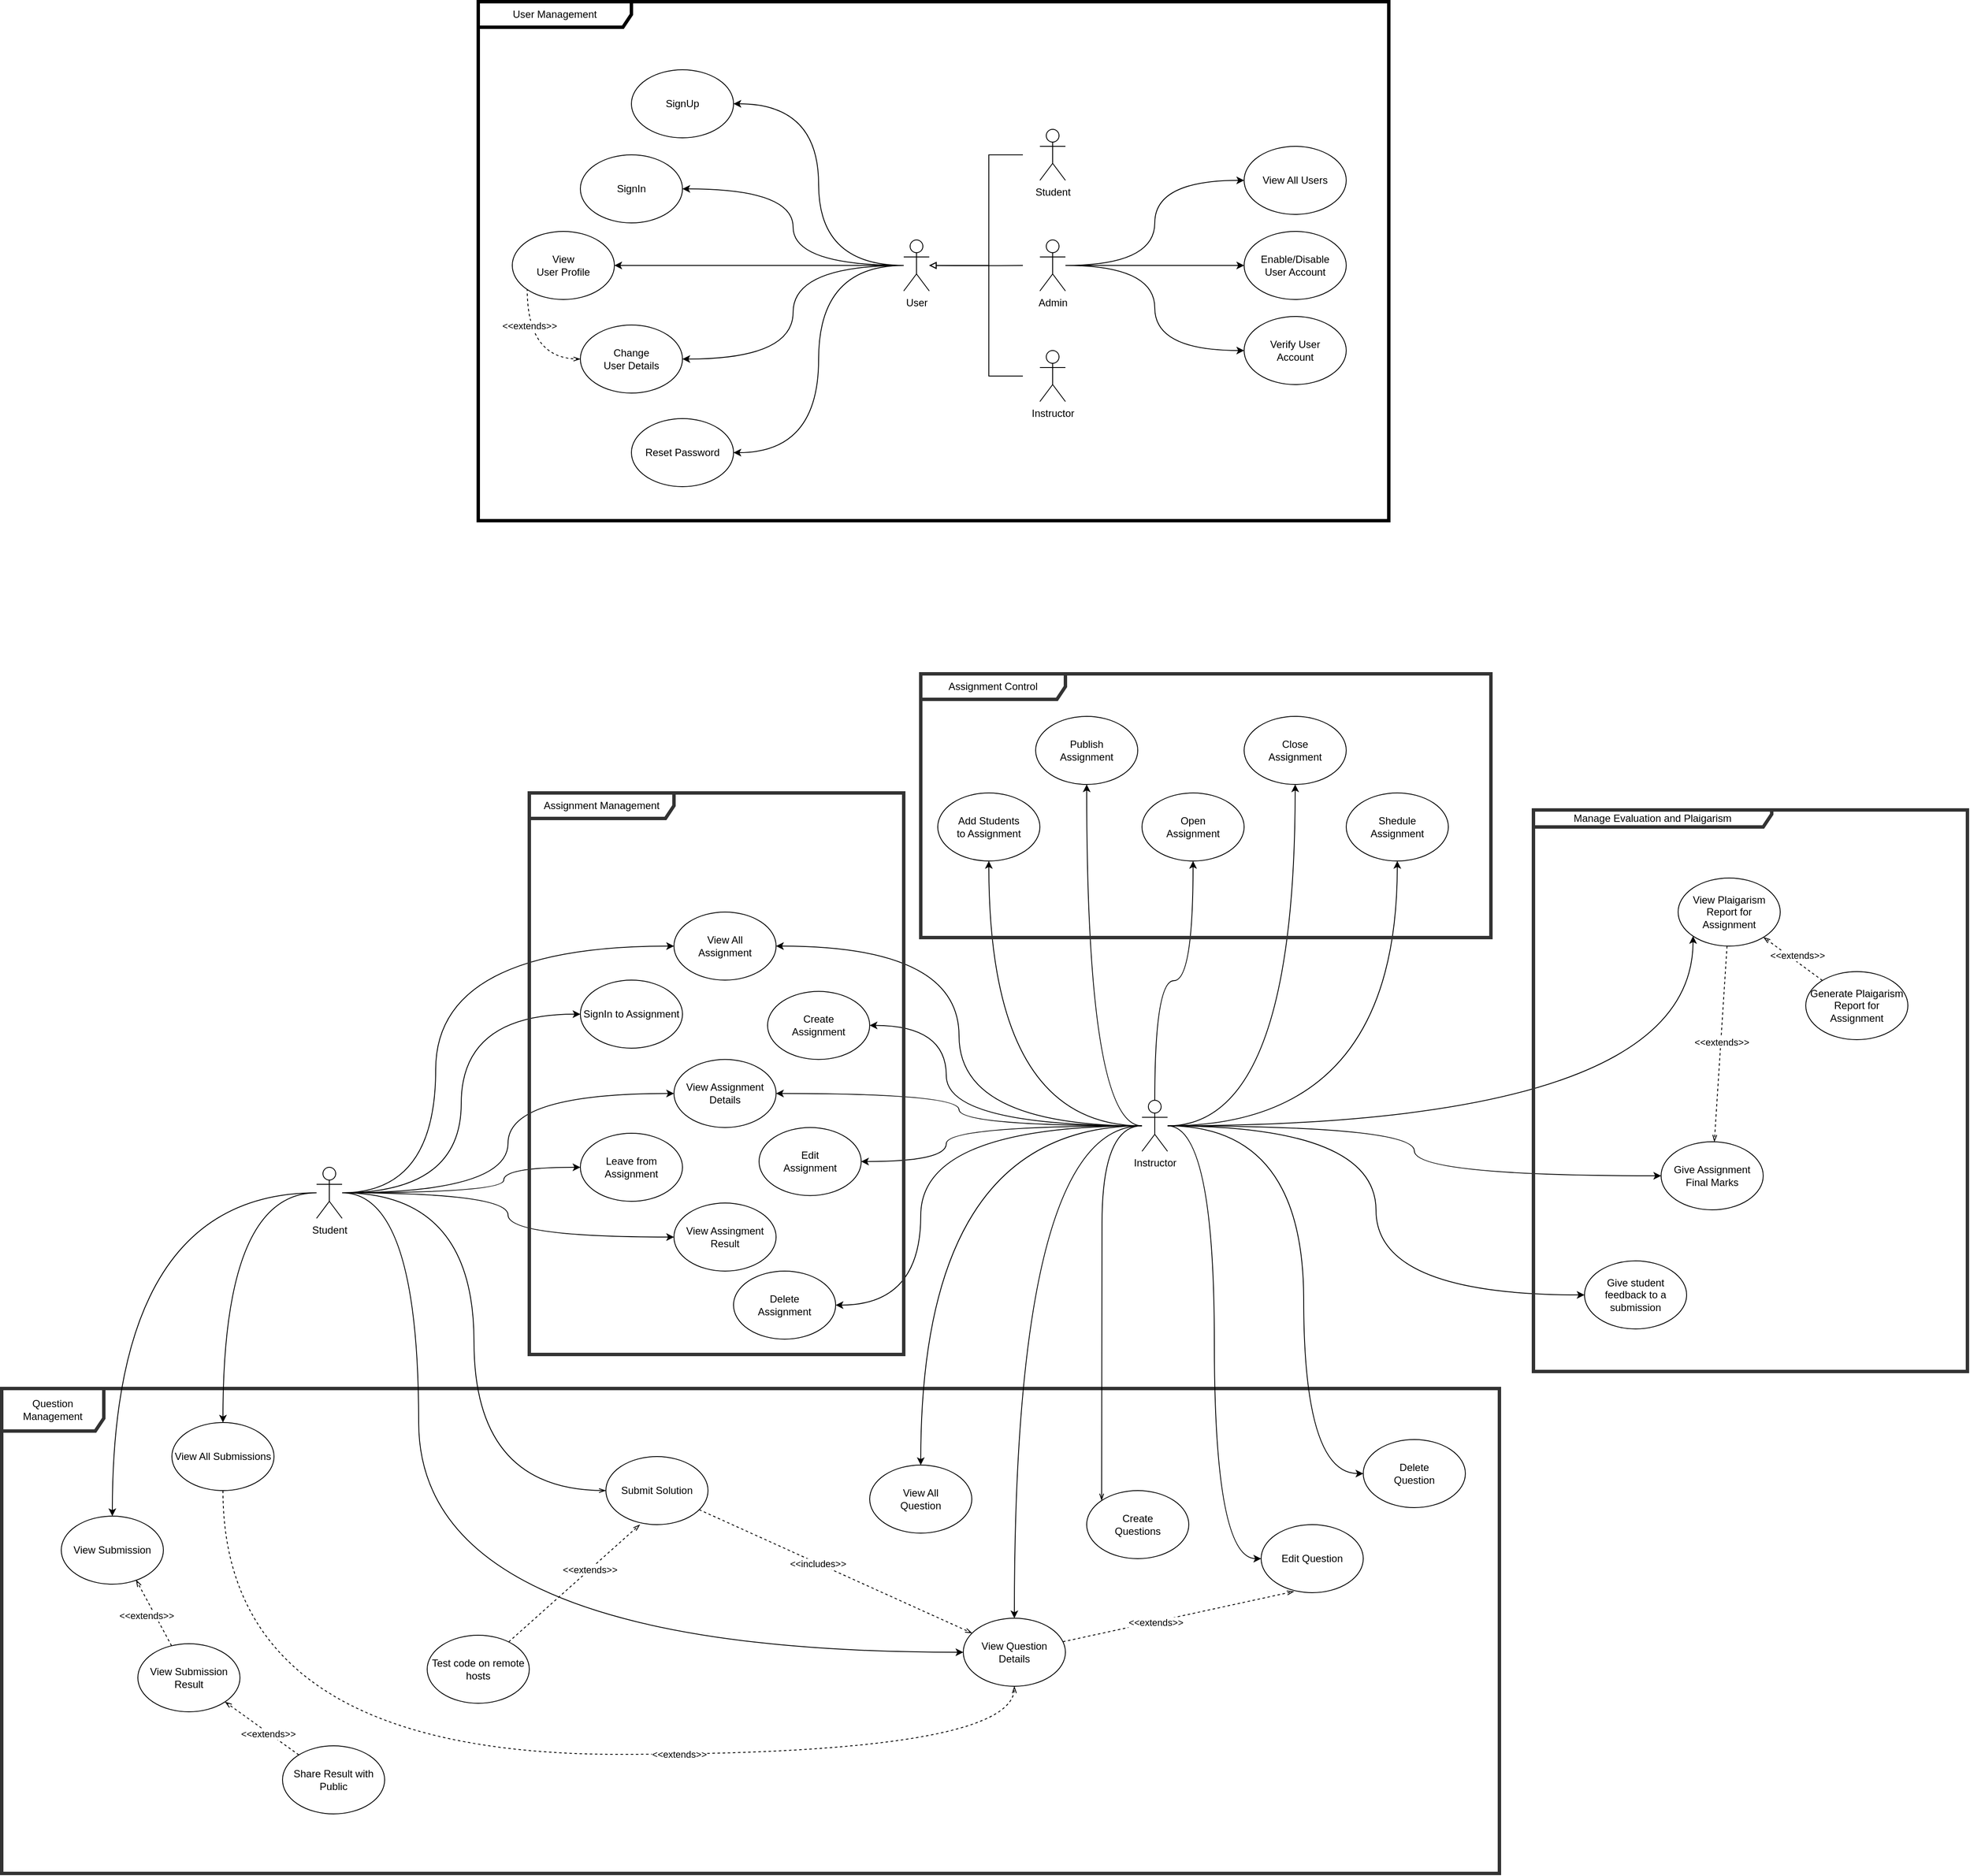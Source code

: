 <mxfile version="14.6.13" type="device"><diagram id="3cUGU1u6pG_o_R58JLAc" name="v1"><mxGraphModel dx="4322" dy="4356" grid="1" gridSize="10" guides="1" tooltips="1" connect="1" arrows="1" fold="1" page="1" pageScale="1" pageWidth="850" pageHeight="1100" math="0" shadow="0"><root><mxCell id="0"/><mxCell id="1" parent="0"/><mxCell id="JEPnBaXlhwpyNHd7x5I1-167" value="" style="group" parent="1" vertex="1" connectable="0"><mxGeometry x="-130" y="-2110" width="1070" height="610" as="geometry"/></mxCell><mxCell id="2" value="SignUp" style="ellipse;whiteSpace=wrap;html=1;" parent="JEPnBaXlhwpyNHd7x5I1-167" vertex="1"><mxGeometry x="180" y="80" width="120" height="80" as="geometry"/></mxCell><mxCell id="30" style="edgeStyle=orthogonalEdgeStyle;curved=1;rounded=0;orthogonalLoop=1;jettySize=auto;html=1;entryX=1;entryY=0.5;entryDx=0;entryDy=0;" parent="JEPnBaXlhwpyNHd7x5I1-167" source="5" target="2" edge="1"><mxGeometry y="50" as="geometry"/></mxCell><mxCell id="5" value="User" style="shape=umlActor;verticalLabelPosition=bottom;verticalAlign=top;html=1;outlineConnect=0;" parent="JEPnBaXlhwpyNHd7x5I1-167" vertex="1"><mxGeometry x="500" y="280" width="30" height="60" as="geometry"/></mxCell><mxCell id="8" value="SignIn" style="ellipse;whiteSpace=wrap;html=1;" parent="JEPnBaXlhwpyNHd7x5I1-167" vertex="1"><mxGeometry x="120" y="180" width="120" height="80" as="geometry"/></mxCell><mxCell id="31" style="edgeStyle=orthogonalEdgeStyle;curved=1;rounded=0;orthogonalLoop=1;jettySize=auto;html=1;entryX=1;entryY=0.5;entryDx=0;entryDy=0;" parent="JEPnBaXlhwpyNHd7x5I1-167" source="5" target="8" edge="1"><mxGeometry y="50" as="geometry"/></mxCell><mxCell id="27" value="Change&lt;br&gt;User Details" style="ellipse;whiteSpace=wrap;html=1;" parent="JEPnBaXlhwpyNHd7x5I1-167" vertex="1"><mxGeometry x="120" y="380" width="120" height="80" as="geometry"/></mxCell><mxCell id="33" style="edgeStyle=orthogonalEdgeStyle;curved=1;rounded=0;orthogonalLoop=1;jettySize=auto;html=1;entryX=1;entryY=0.5;entryDx=0;entryDy=0;" parent="JEPnBaXlhwpyNHd7x5I1-167" source="5" target="27" edge="1"><mxGeometry y="50" as="geometry"/></mxCell><mxCell id="28" value="Reset Password" style="ellipse;whiteSpace=wrap;html=1;" parent="JEPnBaXlhwpyNHd7x5I1-167" vertex="1"><mxGeometry x="180" y="490" width="120" height="80" as="geometry"/></mxCell><mxCell id="34" style="edgeStyle=orthogonalEdgeStyle;curved=1;rounded=0;orthogonalLoop=1;jettySize=auto;html=1;entryX=1;entryY=0.5;entryDx=0;entryDy=0;" parent="JEPnBaXlhwpyNHd7x5I1-167" source="5" target="28" edge="1"><mxGeometry y="50" as="geometry"/></mxCell><mxCell id="29" value="View&lt;br&gt;User Profile" style="ellipse;whiteSpace=wrap;html=1;" parent="JEPnBaXlhwpyNHd7x5I1-167" vertex="1"><mxGeometry x="40" y="270" width="120" height="80" as="geometry"/></mxCell><mxCell id="32" style="edgeStyle=orthogonalEdgeStyle;curved=1;rounded=0;orthogonalLoop=1;jettySize=auto;html=1;entryX=1;entryY=0.5;entryDx=0;entryDy=0;" parent="JEPnBaXlhwpyNHd7x5I1-167" source="5" target="29" edge="1"><mxGeometry y="50" as="geometry"/></mxCell><mxCell id="47" style="edgeStyle=orthogonalEdgeStyle;curved=1;rounded=0;orthogonalLoop=1;jettySize=auto;html=1;entryX=0;entryY=1;entryDx=0;entryDy=0;dashed=1;startArrow=openThin;startFill=0;endArrow=none;endFill=0;exitX=0;exitY=0.5;exitDx=0;exitDy=0;" parent="JEPnBaXlhwpyNHd7x5I1-167" source="27" target="29" edge="1"><mxGeometry y="50" as="geometry"/></mxCell><mxCell id="54" value="&amp;lt;&amp;lt;extends&amp;gt;&amp;gt;" style="edgeLabel;html=1;align=center;verticalAlign=middle;resizable=0;points=[];" parent="47" vertex="1" connectable="0"><mxGeometry x="0.362" y="-7" relative="1" as="geometry"><mxPoint x="-5" y="-4" as="offset"/></mxGeometry></mxCell><mxCell id="35" value="Enable/Disable&lt;br&gt;User Account" style="ellipse;whiteSpace=wrap;html=1;" parent="JEPnBaXlhwpyNHd7x5I1-167" vertex="1"><mxGeometry x="900" y="270" width="120" height="80" as="geometry"/></mxCell><mxCell id="36" value="View All Users" style="ellipse;whiteSpace=wrap;html=1;" parent="JEPnBaXlhwpyNHd7x5I1-167" vertex="1"><mxGeometry x="900" y="170" width="120" height="80" as="geometry"/></mxCell><mxCell id="37" value="Verify User&lt;br&gt;Account" style="ellipse;whiteSpace=wrap;html=1;" parent="JEPnBaXlhwpyNHd7x5I1-167" vertex="1"><mxGeometry x="900" y="370" width="120" height="80" as="geometry"/></mxCell><mxCell id="44" style="edgeStyle=orthogonalEdgeStyle;curved=1;rounded=0;orthogonalLoop=1;jettySize=auto;html=1;entryX=0;entryY=0.5;entryDx=0;entryDy=0;" parent="JEPnBaXlhwpyNHd7x5I1-167" source="38" target="36" edge="1"><mxGeometry y="50" as="geometry"/></mxCell><mxCell id="45" style="edgeStyle=orthogonalEdgeStyle;curved=1;rounded=0;orthogonalLoop=1;jettySize=auto;html=1;entryX=0;entryY=0.5;entryDx=0;entryDy=0;" parent="JEPnBaXlhwpyNHd7x5I1-167" source="38" target="35" edge="1"><mxGeometry y="50" as="geometry"/></mxCell><mxCell id="46" style="edgeStyle=orthogonalEdgeStyle;curved=1;rounded=0;orthogonalLoop=1;jettySize=auto;html=1;entryX=0;entryY=0.5;entryDx=0;entryDy=0;" parent="JEPnBaXlhwpyNHd7x5I1-167" source="38" target="37" edge="1"><mxGeometry y="50" as="geometry"/></mxCell><mxCell id="55" style="edgeStyle=orthogonalEdgeStyle;curved=1;rounded=0;orthogonalLoop=1;jettySize=auto;html=1;startArrow=none;startFill=0;endArrow=block;endFill=0;" parent="JEPnBaXlhwpyNHd7x5I1-167" target="5" edge="1"><mxGeometry x="40" y="50" as="geometry"><mxPoint x="550.0" y="310" as="targetPoint"/><mxPoint x="640" y="310" as="sourcePoint"/></mxGeometry></mxCell><mxCell id="38" value="Admin" style="shape=umlActor;verticalLabelPosition=bottom;verticalAlign=top;html=1;outlineConnect=0;" parent="JEPnBaXlhwpyNHd7x5I1-167" vertex="1"><mxGeometry x="660" y="280" width="30" height="60" as="geometry"/></mxCell><mxCell id="56" style="edgeStyle=orthogonalEdgeStyle;rounded=0;orthogonalLoop=1;jettySize=auto;html=1;startArrow=none;startFill=0;endArrow=block;endFill=0;" parent="JEPnBaXlhwpyNHd7x5I1-167" edge="1"><mxGeometry x="40" y="50" as="geometry"><mxPoint x="530" y="310" as="targetPoint"/><mxPoint x="640" y="180" as="sourcePoint"/><Array as="points"><mxPoint x="640" y="180"/><mxPoint x="600" y="180"/><mxPoint x="600" y="310"/></Array></mxGeometry></mxCell><mxCell id="41" value="Student" style="shape=umlActor;verticalLabelPosition=bottom;verticalAlign=top;html=1;outlineConnect=0;" parent="JEPnBaXlhwpyNHd7x5I1-167" vertex="1"><mxGeometry x="660" y="150" width="30" height="60" as="geometry"/></mxCell><mxCell id="57" style="edgeStyle=orthogonalEdgeStyle;rounded=0;orthogonalLoop=1;jettySize=auto;html=1;startArrow=none;startFill=0;endArrow=block;endFill=0;" parent="JEPnBaXlhwpyNHd7x5I1-167" edge="1"><mxGeometry x="40" y="50" as="geometry"><mxPoint x="530.0" y="310" as="targetPoint"/><mxPoint x="640" y="440" as="sourcePoint"/><Array as="points"><mxPoint x="600" y="310"/></Array></mxGeometry></mxCell><mxCell id="42" value="Instructor" style="shape=umlActor;verticalLabelPosition=bottom;verticalAlign=top;html=1;outlineConnect=0;" parent="JEPnBaXlhwpyNHd7x5I1-167" vertex="1"><mxGeometry x="660" y="410" width="30" height="60" as="geometry"/></mxCell><mxCell id="JEPnBaXlhwpyNHd7x5I1-165" value="User Management" style="shape=umlFrame;whiteSpace=wrap;html=1;strokeColor=#000000;strokeWidth=4;fillColor=none;width=180;height=30;" parent="JEPnBaXlhwpyNHd7x5I1-167" vertex="1"><mxGeometry width="1070" height="610" as="geometry"/></mxCell><mxCell id="JEPnBaXlhwpyNHd7x5I1-168" value="" style="group" parent="1" vertex="1" connectable="0"><mxGeometry x="-690" y="-1320" width="2310" height="1410" as="geometry"/></mxCell><mxCell id="JEPnBaXlhwpyNHd7x5I1-149" value="Question Management" style="shape=umlFrame;whiteSpace=wrap;html=1;width=120;height=50;strokeWidth=4;swimlaneFillColor=none;strokeColor=#333333;" parent="JEPnBaXlhwpyNHd7x5I1-168" vertex="1"><mxGeometry y="840" width="1760" height="570" as="geometry"/></mxCell><mxCell id="4" value="Student" style="shape=umlActor;verticalLabelPosition=bottom;verticalAlign=top;html=1;outlineConnect=0;" parent="JEPnBaXlhwpyNHd7x5I1-168" vertex="1"><mxGeometry x="370" y="580" width="30" height="60" as="geometry"/></mxCell><mxCell id="7" value="Instructor" style="shape=umlActor;verticalLabelPosition=bottom;verticalAlign=top;html=1;outlineConnect=0;" parent="JEPnBaXlhwpyNHd7x5I1-168" vertex="1"><mxGeometry x="1340" y="501.25" width="30" height="60" as="geometry"/></mxCell><mxCell id="9" value="Create&lt;br&gt;Assignment" style="ellipse;whiteSpace=wrap;html=1;" parent="JEPnBaXlhwpyNHd7x5I1-168" vertex="1"><mxGeometry x="900" y="373.25" width="120" height="80" as="geometry"/></mxCell><mxCell id="JEPnBaXlhwpyNHd7x5I1-116" style="edgeStyle=orthogonalEdgeStyle;curved=1;rounded=0;orthogonalLoop=1;jettySize=auto;html=1;entryX=1;entryY=0.5;entryDx=0;entryDy=0;" parent="JEPnBaXlhwpyNHd7x5I1-168" source="7" target="9" edge="1"><mxGeometry as="geometry"><Array as="points"><mxPoint x="1110" y="531"/><mxPoint x="1110" y="413"/></Array></mxGeometry></mxCell><mxCell id="11" value="Edit&lt;br&gt;Assignment" style="ellipse;whiteSpace=wrap;html=1;" parent="JEPnBaXlhwpyNHd7x5I1-168" vertex="1"><mxGeometry x="890" y="533.25" width="120" height="80" as="geometry"/></mxCell><mxCell id="JEPnBaXlhwpyNHd7x5I1-122" style="edgeStyle=orthogonalEdgeStyle;curved=1;rounded=0;orthogonalLoop=1;jettySize=auto;html=1;entryX=1;entryY=0.5;entryDx=0;entryDy=0;" parent="JEPnBaXlhwpyNHd7x5I1-168" source="7" target="11" edge="1"><mxGeometry as="geometry"><Array as="points"><mxPoint x="1110" y="531"/><mxPoint x="1110" y="573"/></Array></mxGeometry></mxCell><mxCell id="12" value="Create&lt;br&gt;Questions" style="ellipse;whiteSpace=wrap;html=1;" parent="JEPnBaXlhwpyNHd7x5I1-168" vertex="1"><mxGeometry x="1275" y="960" width="120" height="80" as="geometry"/></mxCell><mxCell id="JEPnBaXlhwpyNHd7x5I1-145" style="edgeStyle=orthogonalEdgeStyle;curved=1;rounded=0;orthogonalLoop=1;jettySize=auto;html=1;entryX=0;entryY=0;entryDx=0;entryDy=0;endArrow=openThin;endFill=0;" parent="JEPnBaXlhwpyNHd7x5I1-168" source="7" target="12" edge="1"><mxGeometry as="geometry"><Array as="points"><mxPoint x="1293" y="531"/><mxPoint x="1293" y="761"/></Array></mxGeometry></mxCell><mxCell id="13" value="Edit Question" style="ellipse;whiteSpace=wrap;html=1;" parent="JEPnBaXlhwpyNHd7x5I1-168" vertex="1"><mxGeometry x="1480" y="1000" width="120" height="80" as="geometry"/></mxCell><mxCell id="JEPnBaXlhwpyNHd7x5I1-108" style="edgeStyle=orthogonalEdgeStyle;curved=1;rounded=0;orthogonalLoop=1;jettySize=auto;html=1;entryX=0;entryY=0.5;entryDx=0;entryDy=0;" parent="JEPnBaXlhwpyNHd7x5I1-168" source="7" target="13" edge="1"><mxGeometry as="geometry"/></mxCell><mxCell id="14" value="Delete&lt;br&gt;Question" style="ellipse;whiteSpace=wrap;html=1;" parent="JEPnBaXlhwpyNHd7x5I1-168" vertex="1"><mxGeometry x="1600" y="900" width="120" height="80" as="geometry"/></mxCell><mxCell id="JEPnBaXlhwpyNHd7x5I1-107" style="rounded=0;orthogonalLoop=1;jettySize=auto;html=1;edgeStyle=orthogonalEdgeStyle;curved=1;" parent="JEPnBaXlhwpyNHd7x5I1-168" source="7" target="14" edge="1"><mxGeometry as="geometry"><Array as="points"><mxPoint x="1530" y="531"/><mxPoint x="1530" y="940"/></Array></mxGeometry></mxCell><mxCell id="15" value="Add Students&lt;br&gt;to Assignment" style="ellipse;whiteSpace=wrap;html=1;" parent="JEPnBaXlhwpyNHd7x5I1-168" vertex="1"><mxGeometry x="1100" y="140" width="120" height="80" as="geometry"/></mxCell><mxCell id="JEPnBaXlhwpyNHd7x5I1-95" style="edgeStyle=orthogonalEdgeStyle;curved=1;rounded=0;orthogonalLoop=1;jettySize=auto;html=1;entryX=0.5;entryY=1;entryDx=0;entryDy=0;" parent="JEPnBaXlhwpyNHd7x5I1-168" source="7" target="15" edge="1"><mxGeometry as="geometry"/></mxCell><mxCell id="16" value="Publish&lt;br&gt;Assignment" style="ellipse;whiteSpace=wrap;html=1;" parent="JEPnBaXlhwpyNHd7x5I1-168" vertex="1"><mxGeometry x="1215" y="50" width="120" height="80" as="geometry"/></mxCell><mxCell id="JEPnBaXlhwpyNHd7x5I1-96" style="edgeStyle=orthogonalEdgeStyle;curved=1;rounded=0;orthogonalLoop=1;jettySize=auto;html=1;entryX=0.5;entryY=1;entryDx=0;entryDy=0;" parent="JEPnBaXlhwpyNHd7x5I1-168" source="7" target="16" edge="1"><mxGeometry as="geometry"/></mxCell><mxCell id="17" value="View Assignment Details" style="ellipse;whiteSpace=wrap;html=1;" parent="JEPnBaXlhwpyNHd7x5I1-168" vertex="1"><mxGeometry x="790" y="453.25" width="120" height="80" as="geometry"/></mxCell><mxCell id="JEPnBaXlhwpyNHd7x5I1-89" style="edgeStyle=orthogonalEdgeStyle;curved=1;rounded=0;orthogonalLoop=1;jettySize=auto;html=1;entryX=0;entryY=0.5;entryDx=0;entryDy=0;" parent="JEPnBaXlhwpyNHd7x5I1-168" source="4" target="17" edge="1"><mxGeometry as="geometry"/></mxCell><mxCell id="JEPnBaXlhwpyNHd7x5I1-118" style="edgeStyle=orthogonalEdgeStyle;curved=1;rounded=0;orthogonalLoop=1;jettySize=auto;html=1;entryX=1;entryY=0.5;entryDx=0;entryDy=0;" parent="JEPnBaXlhwpyNHd7x5I1-168" source="7" target="17" edge="1"><mxGeometry as="geometry"/></mxCell><mxCell id="18" value="View All&lt;br&gt;Assignment" style="ellipse;whiteSpace=wrap;html=1;" parent="JEPnBaXlhwpyNHd7x5I1-168" vertex="1"><mxGeometry x="790" y="280" width="120" height="80" as="geometry"/></mxCell><mxCell id="JEPnBaXlhwpyNHd7x5I1-87" style="edgeStyle=orthogonalEdgeStyle;curved=1;rounded=0;orthogonalLoop=1;jettySize=auto;html=1;entryX=0;entryY=0.5;entryDx=0;entryDy=0;" parent="JEPnBaXlhwpyNHd7x5I1-168" source="4" target="18" edge="1"><mxGeometry as="geometry"><Array as="points"><mxPoint x="510" y="610"/><mxPoint x="510" y="320"/></Array></mxGeometry></mxCell><mxCell id="JEPnBaXlhwpyNHd7x5I1-117" style="edgeStyle=orthogonalEdgeStyle;curved=1;rounded=0;orthogonalLoop=1;jettySize=auto;html=1;entryX=1;entryY=0.5;entryDx=0;entryDy=0;" parent="JEPnBaXlhwpyNHd7x5I1-168" source="7" target="18" edge="1"><mxGeometry as="geometry"/></mxCell><mxCell id="JEPnBaXlhwpyNHd7x5I1-147" style="rounded=0;orthogonalLoop=1;jettySize=auto;html=1;entryX=0.321;entryY=0.982;entryDx=0;entryDy=0;entryPerimeter=0;endArrow=openThin;endFill=0;dashed=1;" parent="JEPnBaXlhwpyNHd7x5I1-168" source="19" target="13" edge="1"><mxGeometry as="geometry"/></mxCell><mxCell id="JEPnBaXlhwpyNHd7x5I1-148" value="&amp;lt;&amp;lt;extends&amp;gt;&amp;gt;" style="edgeLabel;html=1;align=center;verticalAlign=middle;resizable=0;points=[];" parent="JEPnBaXlhwpyNHd7x5I1-147" vertex="1" connectable="0"><mxGeometry x="-0.203" y="-1" relative="1" as="geometry"><mxPoint as="offset"/></mxGeometry></mxCell><mxCell id="19" value="View Question&lt;br&gt;Details" style="ellipse;whiteSpace=wrap;html=1;" parent="JEPnBaXlhwpyNHd7x5I1-168" vertex="1"><mxGeometry x="1130" y="1110" width="120" height="80" as="geometry"/></mxCell><mxCell id="JEPnBaXlhwpyNHd7x5I1-115" style="rounded=0;orthogonalLoop=1;jettySize=auto;html=1;entryX=0;entryY=0.5;entryDx=0;entryDy=0;edgeStyle=orthogonalEdgeStyle;curved=1;" parent="JEPnBaXlhwpyNHd7x5I1-168" source="4" target="19" edge="1"><mxGeometry as="geometry"><Array as="points"><mxPoint x="490" y="610"/><mxPoint x="490" y="1150"/></Array></mxGeometry></mxCell><mxCell id="JEPnBaXlhwpyNHd7x5I1-109" style="edgeStyle=orthogonalEdgeStyle;curved=1;rounded=0;orthogonalLoop=1;jettySize=auto;html=1;" parent="JEPnBaXlhwpyNHd7x5I1-168" source="7" target="19" edge="1"><mxGeometry as="geometry"/></mxCell><mxCell id="20" value="View All&lt;br&gt;Question" style="ellipse;whiteSpace=wrap;html=1;" parent="JEPnBaXlhwpyNHd7x5I1-168" vertex="1"><mxGeometry x="1020" y="930" width="120" height="80" as="geometry"/></mxCell><mxCell id="JEPnBaXlhwpyNHd7x5I1-105" style="edgeStyle=orthogonalEdgeStyle;curved=1;rounded=0;orthogonalLoop=1;jettySize=auto;html=1;entryX=0.5;entryY=0;entryDx=0;entryDy=0;" parent="JEPnBaXlhwpyNHd7x5I1-168" source="7" target="20" edge="1"><mxGeometry as="geometry"/></mxCell><mxCell id="59" value="Close&lt;br&gt;Assignment" style="ellipse;whiteSpace=wrap;html=1;" parent="JEPnBaXlhwpyNHd7x5I1-168" vertex="1"><mxGeometry x="1460" y="50" width="120" height="80" as="geometry"/></mxCell><mxCell id="JEPnBaXlhwpyNHd7x5I1-98" style="edgeStyle=orthogonalEdgeStyle;curved=1;rounded=0;orthogonalLoop=1;jettySize=auto;html=1;entryX=0.5;entryY=1;entryDx=0;entryDy=0;" parent="JEPnBaXlhwpyNHd7x5I1-168" source="7" target="59" edge="1"><mxGeometry as="geometry"/></mxCell><mxCell id="60" value="Delete&lt;br&gt;Assignment" style="ellipse;whiteSpace=wrap;html=1;" parent="JEPnBaXlhwpyNHd7x5I1-168" vertex="1"><mxGeometry x="860" y="702" width="120" height="80" as="geometry"/></mxCell><mxCell id="JEPnBaXlhwpyNHd7x5I1-121" style="edgeStyle=orthogonalEdgeStyle;curved=1;rounded=0;orthogonalLoop=1;jettySize=auto;html=1;entryX=1;entryY=0.5;entryDx=0;entryDy=0;" parent="JEPnBaXlhwpyNHd7x5I1-168" source="7" target="60" edge="1"><mxGeometry as="geometry"><Array as="points"><mxPoint x="1080" y="531"/><mxPoint x="1080" y="742"/></Array></mxGeometry></mxCell><mxCell id="61" value="Open&lt;br&gt;Assignment" style="ellipse;whiteSpace=wrap;html=1;" parent="JEPnBaXlhwpyNHd7x5I1-168" vertex="1"><mxGeometry x="1340" y="140" width="120" height="80" as="geometry"/></mxCell><mxCell id="JEPnBaXlhwpyNHd7x5I1-97" style="edgeStyle=orthogonalEdgeStyle;curved=1;rounded=0;orthogonalLoop=1;jettySize=auto;html=1;entryX=0.5;entryY=1;entryDx=0;entryDy=0;" parent="JEPnBaXlhwpyNHd7x5I1-168" source="7" target="61" edge="1"><mxGeometry as="geometry"/></mxCell><mxCell id="62" value="Shedule&lt;br&gt;Assignment" style="ellipse;whiteSpace=wrap;html=1;" parent="JEPnBaXlhwpyNHd7x5I1-168" vertex="1"><mxGeometry x="1580" y="140" width="120" height="80" as="geometry"/></mxCell><mxCell id="JEPnBaXlhwpyNHd7x5I1-99" style="edgeStyle=orthogonalEdgeStyle;curved=1;rounded=0;orthogonalLoop=1;jettySize=auto;html=1;entryX=0.5;entryY=1;entryDx=0;entryDy=0;" parent="JEPnBaXlhwpyNHd7x5I1-168" source="7" target="62" edge="1"><mxGeometry as="geometry"/></mxCell><mxCell id="63" value="SignIn to Assignment" style="ellipse;whiteSpace=wrap;html=1;" parent="JEPnBaXlhwpyNHd7x5I1-168" vertex="1"><mxGeometry x="680" y="360" width="120" height="80" as="geometry"/></mxCell><mxCell id="JEPnBaXlhwpyNHd7x5I1-88" style="edgeStyle=orthogonalEdgeStyle;curved=1;rounded=0;orthogonalLoop=1;jettySize=auto;html=1;entryX=0;entryY=0.5;entryDx=0;entryDy=0;" parent="JEPnBaXlhwpyNHd7x5I1-168" source="4" target="63" edge="1"><mxGeometry as="geometry"/></mxCell><mxCell id="67" value="Leave from Assignment" style="ellipse;whiteSpace=wrap;html=1;" parent="JEPnBaXlhwpyNHd7x5I1-168" vertex="1"><mxGeometry x="680" y="540" width="120" height="80" as="geometry"/></mxCell><mxCell id="JEPnBaXlhwpyNHd7x5I1-90" style="edgeStyle=orthogonalEdgeStyle;curved=1;rounded=0;orthogonalLoop=1;jettySize=auto;html=1;entryX=0;entryY=0.5;entryDx=0;entryDy=0;" parent="JEPnBaXlhwpyNHd7x5I1-168" source="4" target="67" edge="1"><mxGeometry as="geometry"><Array as="points"><mxPoint x="590" y="610"/><mxPoint x="590" y="580"/></Array></mxGeometry></mxCell><mxCell id="JEPnBaXlhwpyNHd7x5I1-139" style="edgeStyle=none;rounded=0;orthogonalLoop=1;jettySize=auto;html=1;endArrow=openThin;endFill=0;dashed=1;" parent="JEPnBaXlhwpyNHd7x5I1-168" source="69" target="19" edge="1"><mxGeometry as="geometry"/></mxCell><mxCell id="JEPnBaXlhwpyNHd7x5I1-140" value="&amp;lt;&amp;lt;includes&amp;gt;&amp;gt;" style="edgeLabel;html=1;align=center;verticalAlign=middle;resizable=0;points=[];" parent="JEPnBaXlhwpyNHd7x5I1-139" vertex="1" connectable="0"><mxGeometry x="-0.124" relative="1" as="geometry"><mxPoint x="-1" as="offset"/></mxGeometry></mxCell><mxCell id="69" value="Submit Solution" style="ellipse;whiteSpace=wrap;html=1;" parent="JEPnBaXlhwpyNHd7x5I1-168" vertex="1"><mxGeometry x="710" y="920" width="120" height="80" as="geometry"/></mxCell><mxCell id="JEPnBaXlhwpyNHd7x5I1-137" style="edgeStyle=orthogonalEdgeStyle;curved=1;rounded=0;orthogonalLoop=1;jettySize=auto;html=1;entryX=0;entryY=0.5;entryDx=0;entryDy=0;endArrow=openThin;endFill=0;" parent="JEPnBaXlhwpyNHd7x5I1-168" source="4" target="69" edge="1"><mxGeometry as="geometry"/></mxCell><mxCell id="70" value="View Submission" style="ellipse;whiteSpace=wrap;html=1;" parent="JEPnBaXlhwpyNHd7x5I1-168" vertex="1"><mxGeometry x="70" y="990" width="120" height="80" as="geometry"/></mxCell><mxCell id="JEPnBaXlhwpyNHd7x5I1-125" style="edgeStyle=orthogonalEdgeStyle;curved=1;rounded=0;orthogonalLoop=1;jettySize=auto;html=1;" parent="JEPnBaXlhwpyNHd7x5I1-168" source="4" target="70" edge="1"><mxGeometry as="geometry"/></mxCell><mxCell id="JEPnBaXlhwpyNHd7x5I1-135" style="rounded=0;orthogonalLoop=1;jettySize=auto;html=1;entryX=0.5;entryY=1;entryDx=0;entryDy=0;dashed=1;endArrow=openThin;endFill=0;exitX=0.5;exitY=1;exitDx=0;exitDy=0;edgeStyle=orthogonalEdgeStyle;elbow=vertical;curved=1;" parent="JEPnBaXlhwpyNHd7x5I1-168" source="71" target="19" edge="1"><mxGeometry as="geometry"><Array as="points"><mxPoint x="260" y="1270"/><mxPoint x="1190" y="1270"/></Array></mxGeometry></mxCell><mxCell id="JEPnBaXlhwpyNHd7x5I1-136" value="&amp;lt;&amp;lt;extends&amp;gt;&amp;gt;" style="edgeLabel;html=1;align=center;verticalAlign=middle;resizable=0;points=[];" parent="JEPnBaXlhwpyNHd7x5I1-135" vertex="1" connectable="0"><mxGeometry x="0.281" relative="1" as="geometry"><mxPoint as="offset"/></mxGeometry></mxCell><mxCell id="71" value="View All Submissions" style="ellipse;whiteSpace=wrap;html=1;" parent="JEPnBaXlhwpyNHd7x5I1-168" vertex="1"><mxGeometry x="200" y="880" width="120" height="80" as="geometry"/></mxCell><mxCell id="JEPnBaXlhwpyNHd7x5I1-163" style="edgeStyle=orthogonalEdgeStyle;curved=1;rounded=0;orthogonalLoop=1;jettySize=auto;html=1;endArrow=classic;endFill=1;" parent="JEPnBaXlhwpyNHd7x5I1-168" source="4" target="71" edge="1"><mxGeometry as="geometry"/></mxCell><mxCell id="73" value="View Assingment Result" style="ellipse;whiteSpace=wrap;html=1;" parent="JEPnBaXlhwpyNHd7x5I1-168" vertex="1"><mxGeometry x="790" y="622" width="120" height="80" as="geometry"/></mxCell><mxCell id="JEPnBaXlhwpyNHd7x5I1-91" style="edgeStyle=orthogonalEdgeStyle;curved=1;rounded=0;orthogonalLoop=1;jettySize=auto;html=1;entryX=0;entryY=0.5;entryDx=0;entryDy=0;" parent="JEPnBaXlhwpyNHd7x5I1-168" source="4" target="73" edge="1"><mxGeometry as="geometry"/></mxCell><mxCell id="75" value="Give Assignment Final Marks" style="ellipse;whiteSpace=wrap;html=1;" parent="JEPnBaXlhwpyNHd7x5I1-168" vertex="1"><mxGeometry x="1950" y="550" width="120" height="80" as="geometry"/></mxCell><mxCell id="JEPnBaXlhwpyNHd7x5I1-103" style="edgeStyle=orthogonalEdgeStyle;curved=1;rounded=0;orthogonalLoop=1;jettySize=auto;html=1;entryX=0;entryY=0.5;entryDx=0;entryDy=0;" parent="JEPnBaXlhwpyNHd7x5I1-168" source="7" target="75" edge="1"><mxGeometry as="geometry"/></mxCell><mxCell id="JEPnBaXlhwpyNHd7x5I1-154" style="edgeStyle=none;rounded=0;orthogonalLoop=1;jettySize=auto;html=1;dashed=1;endArrow=openThin;endFill=0;" parent="JEPnBaXlhwpyNHd7x5I1-168" source="76" target="75" edge="1"><mxGeometry as="geometry"/></mxCell><mxCell id="JEPnBaXlhwpyNHd7x5I1-155" value="&amp;lt;&amp;lt;extends&amp;gt;&amp;gt;" style="edgeLabel;html=1;align=center;verticalAlign=middle;resizable=0;points=[];" parent="JEPnBaXlhwpyNHd7x5I1-154" vertex="1" connectable="0"><mxGeometry x="-0.371" y="-2" relative="1" as="geometry"><mxPoint y="41" as="offset"/></mxGeometry></mxCell><mxCell id="76" value="View Plaigarism Report for Assignment" style="ellipse;whiteSpace=wrap;html=1;" parent="JEPnBaXlhwpyNHd7x5I1-168" vertex="1"><mxGeometry x="1970" y="240" width="120" height="80" as="geometry"/></mxCell><mxCell id="JEPnBaXlhwpyNHd7x5I1-102" style="rounded=0;orthogonalLoop=1;jettySize=auto;html=1;entryX=0;entryY=1;entryDx=0;entryDy=0;edgeStyle=orthogonalEdgeStyle;curved=1;" parent="JEPnBaXlhwpyNHd7x5I1-168" source="7" target="76" edge="1"><mxGeometry as="geometry"/></mxCell><mxCell id="JEPnBaXlhwpyNHd7x5I1-156" style="edgeStyle=none;rounded=0;orthogonalLoop=1;jettySize=auto;html=1;dashed=1;endArrow=openThin;endFill=0;" parent="JEPnBaXlhwpyNHd7x5I1-168" source="78" target="76" edge="1"><mxGeometry as="geometry"/></mxCell><mxCell id="JEPnBaXlhwpyNHd7x5I1-157" value="&amp;lt;&amp;lt;extends&amp;gt;&amp;gt;" style="edgeLabel;html=1;align=center;verticalAlign=middle;resizable=0;points=[];" parent="JEPnBaXlhwpyNHd7x5I1-156" vertex="1" connectable="0"><mxGeometry x="-0.338" y="1" relative="1" as="geometry"><mxPoint x="-6" y="-14" as="offset"/></mxGeometry></mxCell><mxCell id="78" value="Generate Plaigarism Report for Assignment" style="ellipse;whiteSpace=wrap;html=1;" parent="JEPnBaXlhwpyNHd7x5I1-168" vertex="1"><mxGeometry x="2120" y="350" width="120" height="80" as="geometry"/></mxCell><mxCell id="79" value="Give student feedback to a submission" style="ellipse;whiteSpace=wrap;html=1;" parent="JEPnBaXlhwpyNHd7x5I1-168" vertex="1"><mxGeometry x="1860" y="690" width="120" height="80" as="geometry"/></mxCell><mxCell id="JEPnBaXlhwpyNHd7x5I1-104" style="edgeStyle=orthogonalEdgeStyle;curved=1;rounded=0;orthogonalLoop=1;jettySize=auto;html=1;entryX=0;entryY=0.5;entryDx=0;entryDy=0;" parent="JEPnBaXlhwpyNHd7x5I1-168" source="7" target="79" edge="1"><mxGeometry as="geometry"/></mxCell><mxCell id="JEPnBaXlhwpyNHd7x5I1-129" style="edgeStyle=none;rounded=0;orthogonalLoop=1;jettySize=auto;html=1;entryX=0.733;entryY=0.938;entryDx=0;entryDy=0;entryPerimeter=0;dashed=1;endArrow=openThin;endFill=0;" parent="JEPnBaXlhwpyNHd7x5I1-168" source="JEPnBaXlhwpyNHd7x5I1-126" target="70" edge="1"><mxGeometry as="geometry"/></mxCell><mxCell id="JEPnBaXlhwpyNHd7x5I1-130" value="&amp;lt;&amp;lt;extends&amp;gt;&amp;gt;" style="edgeLabel;html=1;align=center;verticalAlign=middle;resizable=0;points=[];" parent="JEPnBaXlhwpyNHd7x5I1-129" vertex="1" connectable="0"><mxGeometry x="-0.334" y="3" relative="1" as="geometry"><mxPoint x="-13" y="-11" as="offset"/></mxGeometry></mxCell><mxCell id="JEPnBaXlhwpyNHd7x5I1-126" value="View Submission&lt;br&gt;Result" style="ellipse;whiteSpace=wrap;html=1;" parent="JEPnBaXlhwpyNHd7x5I1-168" vertex="1"><mxGeometry x="160" y="1140" width="120" height="80" as="geometry"/></mxCell><mxCell id="JEPnBaXlhwpyNHd7x5I1-131" style="edgeStyle=none;rounded=0;orthogonalLoop=1;jettySize=auto;html=1;entryX=1;entryY=1;entryDx=0;entryDy=0;dashed=1;endArrow=openThin;endFill=0;" parent="JEPnBaXlhwpyNHd7x5I1-168" source="JEPnBaXlhwpyNHd7x5I1-128" target="JEPnBaXlhwpyNHd7x5I1-126" edge="1"><mxGeometry as="geometry"/></mxCell><mxCell id="JEPnBaXlhwpyNHd7x5I1-132" value="&amp;lt;&amp;lt;extends&amp;gt;&amp;gt;" style="edgeLabel;html=1;align=center;verticalAlign=middle;resizable=0;points=[];" parent="JEPnBaXlhwpyNHd7x5I1-131" vertex="1" connectable="0"><mxGeometry x="-0.175" y="1" relative="1" as="geometry"><mxPoint as="offset"/></mxGeometry></mxCell><mxCell id="JEPnBaXlhwpyNHd7x5I1-128" value="Share Result with Public" style="ellipse;whiteSpace=wrap;html=1;" parent="JEPnBaXlhwpyNHd7x5I1-168" vertex="1"><mxGeometry x="330" y="1260" width="120" height="80" as="geometry"/></mxCell><mxCell id="JEPnBaXlhwpyNHd7x5I1-142" style="rounded=0;orthogonalLoop=1;jettySize=auto;html=1;entryX=0.333;entryY=1;entryDx=0;entryDy=0;entryPerimeter=0;dashed=1;endArrow=openThin;endFill=0;" parent="JEPnBaXlhwpyNHd7x5I1-168" source="JEPnBaXlhwpyNHd7x5I1-141" target="69" edge="1"><mxGeometry as="geometry"/></mxCell><mxCell id="JEPnBaXlhwpyNHd7x5I1-143" value="&amp;lt;&amp;lt;extends&amp;gt;&amp;gt;" style="edgeLabel;html=1;align=center;verticalAlign=middle;resizable=0;points=[];" parent="JEPnBaXlhwpyNHd7x5I1-142" vertex="1" connectable="0"><mxGeometry x="0.232" relative="1" as="geometry"><mxPoint as="offset"/></mxGeometry></mxCell><mxCell id="JEPnBaXlhwpyNHd7x5I1-141" value="Test code on remote hosts" style="ellipse;whiteSpace=wrap;html=1;" parent="JEPnBaXlhwpyNHd7x5I1-168" vertex="1"><mxGeometry x="500" y="1130" width="120" height="80" as="geometry"/></mxCell><mxCell id="JEPnBaXlhwpyNHd7x5I1-150" value="Assignment Management" style="shape=umlFrame;whiteSpace=wrap;html=1;width=170;height=30;strokeWidth=4;swimlaneFillColor=none;strokeColor=#333333;" parent="JEPnBaXlhwpyNHd7x5I1-168" vertex="1"><mxGeometry x="620" y="140" width="440" height="660" as="geometry"/></mxCell><mxCell id="JEPnBaXlhwpyNHd7x5I1-153" value="Assignment Control" style="shape=umlFrame;whiteSpace=wrap;html=1;width=170;height=30;strokeWidth=4;swimlaneFillColor=none;strokeColor=#333333;" parent="JEPnBaXlhwpyNHd7x5I1-168" vertex="1"><mxGeometry x="1080" width="670" height="310" as="geometry"/></mxCell><mxCell id="JEPnBaXlhwpyNHd7x5I1-158" value="Manage Evaluation and Plaigarism" style="shape=umlFrame;whiteSpace=wrap;html=1;width=280;height=20;strokeWidth=4;swimlaneFillColor=none;strokeColor=#333333;" parent="JEPnBaXlhwpyNHd7x5I1-168" vertex="1"><mxGeometry x="1800" y="160" width="510" height="660" as="geometry"/></mxCell></root></mxGraphModel></diagram></mxfile>